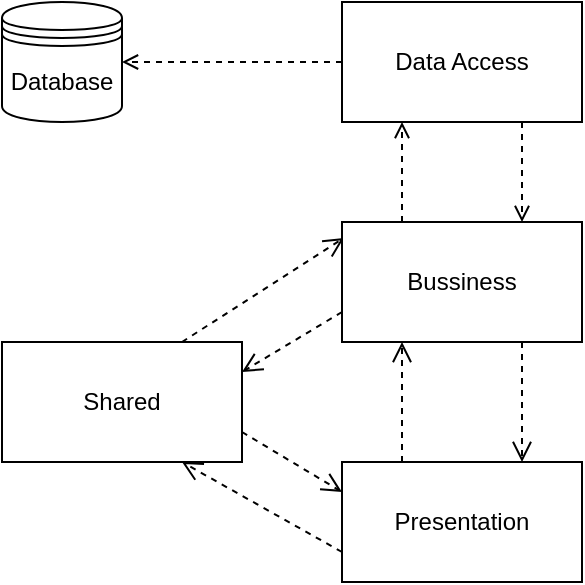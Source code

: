 <mxfile version="20.7.4" type="device"><diagram id="C5RBs43oDa-KdzZeNtuy" name="Page-1"><mxGraphModel dx="1418" dy="827" grid="1" gridSize="10" guides="1" tooltips="1" connect="1" arrows="1" fold="1" page="1" pageScale="1" pageWidth="827" pageHeight="1169" math="0" shadow="0"><root><mxCell id="WIyWlLk6GJQsqaUBKTNV-0"/><mxCell id="WIyWlLk6GJQsqaUBKTNV-1" parent="WIyWlLk6GJQsqaUBKTNV-0"/><mxCell id="0pFk0iDrC1W1hkBOqRvp-9" style="edgeStyle=none;rounded=0;orthogonalLoop=1;jettySize=auto;html=1;exitX=0.75;exitY=0;exitDx=0;exitDy=0;entryX=0.008;entryY=0.133;entryDx=0;entryDy=0;dashed=1;endArrow=open;endFill=0;entryPerimeter=0;strokeWidth=1;endSize=8;startSize=8;" parent="WIyWlLk6GJQsqaUBKTNV-1" source="0pFk0iDrC1W1hkBOqRvp-0" target="0pFk0iDrC1W1hkBOqRvp-2" edge="1"><mxGeometry relative="1" as="geometry"/></mxCell><mxCell id="0pFk0iDrC1W1hkBOqRvp-10" style="edgeStyle=none;rounded=0;orthogonalLoop=1;jettySize=auto;html=1;exitX=1;exitY=0.75;exitDx=0;exitDy=0;entryX=0;entryY=0.25;entryDx=0;entryDy=0;dashed=1;endArrow=open;endFill=0;strokeWidth=1;endSize=8;startSize=8;" parent="WIyWlLk6GJQsqaUBKTNV-1" source="0pFk0iDrC1W1hkBOqRvp-0" target="0pFk0iDrC1W1hkBOqRvp-3" edge="1"><mxGeometry relative="1" as="geometry"/></mxCell><mxCell id="0pFk0iDrC1W1hkBOqRvp-0" value="Shared" style="rounded=0;whiteSpace=wrap;html=1;" parent="WIyWlLk6GJQsqaUBKTNV-1" vertex="1"><mxGeometry x="200" y="350" width="120" height="60" as="geometry"/></mxCell><mxCell id="0pFk0iDrC1W1hkBOqRvp-7" style="edgeStyle=none;rounded=0;orthogonalLoop=1;jettySize=auto;html=1;exitX=0.75;exitY=1;exitDx=0;exitDy=0;entryX=0.75;entryY=0;entryDx=0;entryDy=0;dashed=1;endArrow=open;endFill=0;strokeWidth=1;endSize=8;startSize=8;" parent="WIyWlLk6GJQsqaUBKTNV-1" source="0pFk0iDrC1W1hkBOqRvp-2" target="0pFk0iDrC1W1hkBOqRvp-3" edge="1"><mxGeometry relative="1" as="geometry"/></mxCell><mxCell id="0pFk0iDrC1W1hkBOqRvp-8" style="edgeStyle=none;rounded=0;orthogonalLoop=1;jettySize=auto;html=1;exitX=0;exitY=0.75;exitDx=0;exitDy=0;dashed=1;endArrow=open;endFill=0;strokeWidth=1;endSize=8;startSize=8;entryX=1;entryY=0.25;entryDx=0;entryDy=0;" parent="WIyWlLk6GJQsqaUBKTNV-1" source="0pFk0iDrC1W1hkBOqRvp-2" target="0pFk0iDrC1W1hkBOqRvp-0" edge="1"><mxGeometry relative="1" as="geometry"><mxPoint x="320" y="360" as="targetPoint"/></mxGeometry></mxCell><mxCell id="0pFk0iDrC1W1hkBOqRvp-15" style="edgeStyle=none;rounded=0;orthogonalLoop=1;jettySize=auto;html=1;exitX=0.25;exitY=0;exitDx=0;exitDy=0;entryX=0.25;entryY=1;entryDx=0;entryDy=0;dashed=1;endArrow=open;endFill=0;" parent="WIyWlLk6GJQsqaUBKTNV-1" source="0pFk0iDrC1W1hkBOqRvp-2" target="0pFk0iDrC1W1hkBOqRvp-13" edge="1"><mxGeometry relative="1" as="geometry"/></mxCell><mxCell id="0pFk0iDrC1W1hkBOqRvp-2" value="Bussiness" style="rounded=0;whiteSpace=wrap;html=1;" parent="WIyWlLk6GJQsqaUBKTNV-1" vertex="1"><mxGeometry x="370" y="290" width="120" height="60" as="geometry"/></mxCell><mxCell id="0pFk0iDrC1W1hkBOqRvp-5" style="rounded=0;orthogonalLoop=1;jettySize=auto;html=1;exitX=0;exitY=0.75;exitDx=0;exitDy=0;entryX=0.75;entryY=1;entryDx=0;entryDy=0;dashed=1;endArrow=open;endFill=0;strokeWidth=1;endSize=8;startSize=8;" parent="WIyWlLk6GJQsqaUBKTNV-1" source="0pFk0iDrC1W1hkBOqRvp-3" target="0pFk0iDrC1W1hkBOqRvp-0" edge="1"><mxGeometry relative="1" as="geometry"/></mxCell><mxCell id="0pFk0iDrC1W1hkBOqRvp-6" style="edgeStyle=none;rounded=0;orthogonalLoop=1;jettySize=auto;html=1;exitX=0.25;exitY=0;exitDx=0;exitDy=0;entryX=0.25;entryY=1;entryDx=0;entryDy=0;dashed=1;endArrow=open;endFill=0;strokeWidth=1;endSize=8;startSize=8;" parent="WIyWlLk6GJQsqaUBKTNV-1" source="0pFk0iDrC1W1hkBOqRvp-3" target="0pFk0iDrC1W1hkBOqRvp-2" edge="1"><mxGeometry relative="1" as="geometry"/></mxCell><mxCell id="0pFk0iDrC1W1hkBOqRvp-3" value="Presentation" style="rounded=0;whiteSpace=wrap;html=1;" parent="WIyWlLk6GJQsqaUBKTNV-1" vertex="1"><mxGeometry x="370" y="410" width="120" height="60" as="geometry"/></mxCell><mxCell id="0pFk0iDrC1W1hkBOqRvp-16" style="edgeStyle=none;rounded=0;orthogonalLoop=1;jettySize=auto;html=1;exitX=0.75;exitY=1;exitDx=0;exitDy=0;entryX=0.75;entryY=0;entryDx=0;entryDy=0;dashed=1;endArrow=open;endFill=0;" parent="WIyWlLk6GJQsqaUBKTNV-1" source="0pFk0iDrC1W1hkBOqRvp-13" target="0pFk0iDrC1W1hkBOqRvp-2" edge="1"><mxGeometry relative="1" as="geometry"/></mxCell><mxCell id="0pFk0iDrC1W1hkBOqRvp-13" value="Data Access" style="rounded=0;whiteSpace=wrap;html=1;" parent="WIyWlLk6GJQsqaUBKTNV-1" vertex="1"><mxGeometry x="370" y="180" width="120" height="60" as="geometry"/></mxCell><mxCell id="bGlvddrM86D9GNknH23q-0" value="Database" style="shape=datastore;whiteSpace=wrap;html=1;" parent="WIyWlLk6GJQsqaUBKTNV-1" vertex="1"><mxGeometry x="200" y="180" width="60" height="60" as="geometry"/></mxCell><mxCell id="bGlvddrM86D9GNknH23q-2" style="edgeStyle=none;rounded=0;orthogonalLoop=1;jettySize=auto;html=1;exitX=0;exitY=0.5;exitDx=0;exitDy=0;entryX=1;entryY=0.5;entryDx=0;entryDy=0;dashed=1;endArrow=open;endFill=0;" parent="WIyWlLk6GJQsqaUBKTNV-1" source="0pFk0iDrC1W1hkBOqRvp-13" target="bGlvddrM86D9GNknH23q-0" edge="1"><mxGeometry relative="1" as="geometry"><mxPoint x="410" y="300" as="sourcePoint"/><mxPoint x="410" y="250" as="targetPoint"/></mxGeometry></mxCell></root></mxGraphModel></diagram></mxfile>